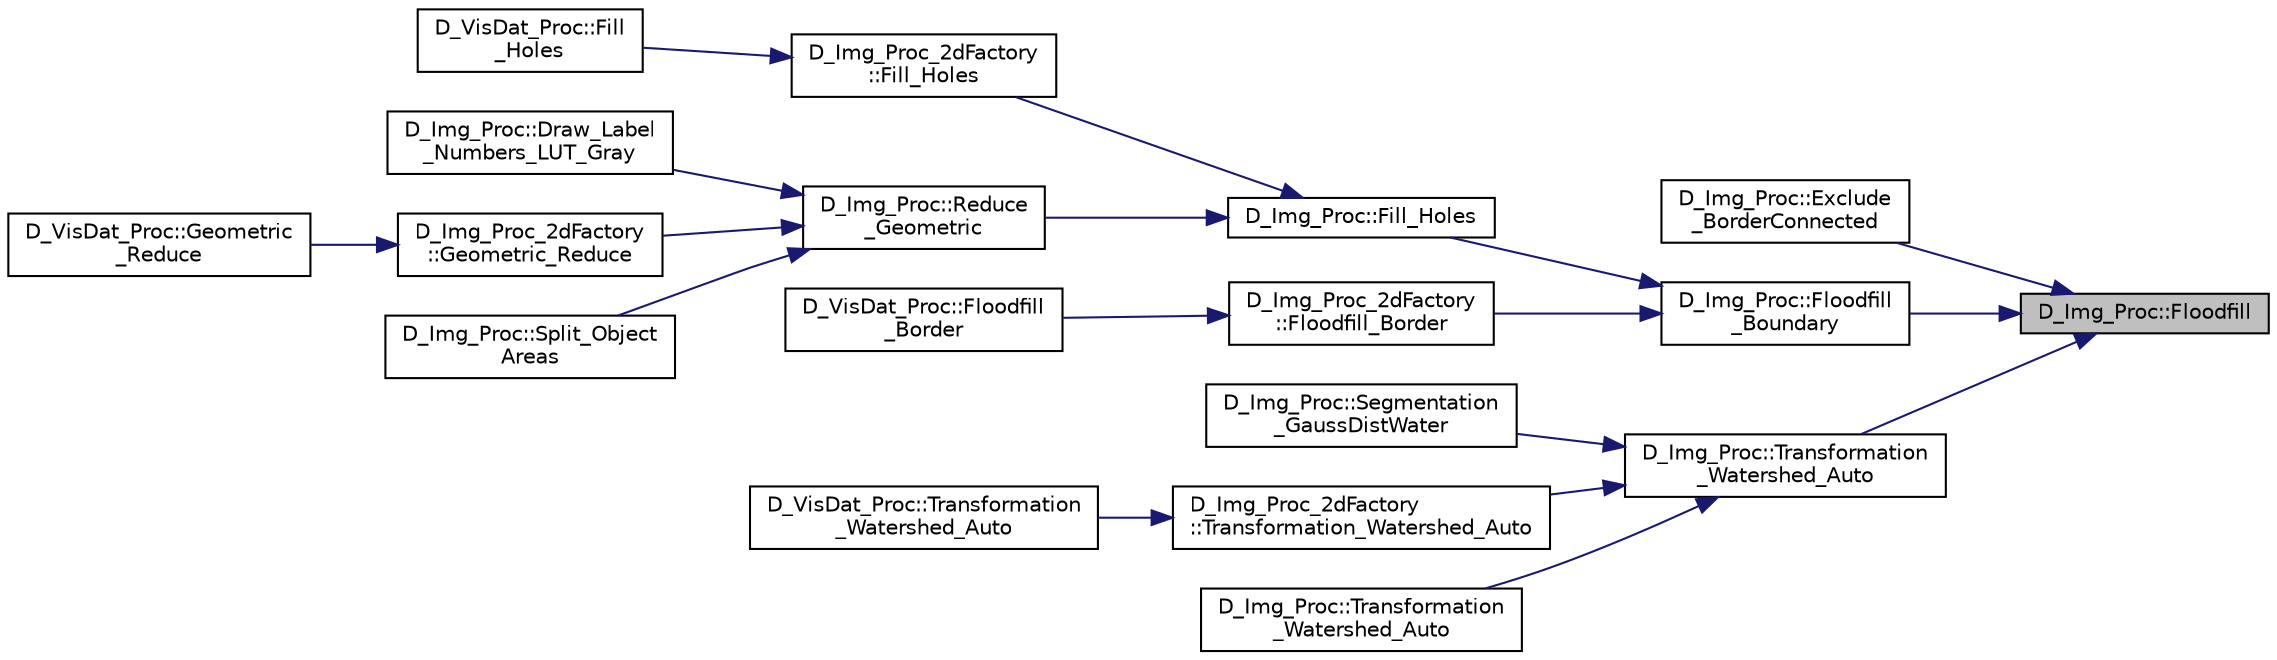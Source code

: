 digraph "D_Img_Proc::Floodfill"
{
 // LATEX_PDF_SIZE
  edge [fontname="Helvetica",fontsize="10",labelfontname="Helvetica",labelfontsize="10"];
  node [fontname="Helvetica",fontsize="10",shape=record];
  rankdir="RL";
  Node1 [label="D_Img_Proc::Floodfill",height=0.2,width=0.4,color="black", fillcolor="grey75", style="filled", fontcolor="black",tooltip=" "];
  Node1 -> Node2 [dir="back",color="midnightblue",fontsize="10",style="solid",fontname="Helvetica"];
  Node2 [label="D_Img_Proc::Exclude\l_BorderConnected",height=0.2,width=0.4,color="black", fillcolor="white", style="filled",URL="$class_d___img___proc.html#ad44d2c980c0c18d95328e680ed47ed0c",tooltip=" "];
  Node1 -> Node3 [dir="back",color="midnightblue",fontsize="10",style="solid",fontname="Helvetica"];
  Node3 [label="D_Img_Proc::Floodfill\l_Boundary",height=0.2,width=0.4,color="black", fillcolor="white", style="filled",URL="$class_d___img___proc.html#a530cd7a8040af81761aca214ca671694",tooltip=" "];
  Node3 -> Node4 [dir="back",color="midnightblue",fontsize="10",style="solid",fontname="Helvetica"];
  Node4 [label="D_Img_Proc::Fill_Holes",height=0.2,width=0.4,color="black", fillcolor="white", style="filled",URL="$class_d___img___proc.html#a6ab5ab8317fa82ebeb23544e2512b1a3",tooltip=" "];
  Node4 -> Node5 [dir="back",color="midnightblue",fontsize="10",style="solid",fontname="Helvetica"];
  Node5 [label="D_Img_Proc_2dFactory\l::Fill_Holes",height=0.2,width=0.4,color="black", fillcolor="white", style="filled",URL="$class_d___img___proc__2d_factory.html#a87645b862061ae3e61add50ecb69e6c7",tooltip=" "];
  Node5 -> Node6 [dir="back",color="midnightblue",fontsize="10",style="solid",fontname="Helvetica"];
  Node6 [label="D_VisDat_Proc::Fill\l_Holes",height=0.2,width=0.4,color="black", fillcolor="white", style="filled",URL="$class_d___vis_dat___proc.html#a5181a180b68e3b67f764ba4d8e981b0b",tooltip=" "];
  Node4 -> Node7 [dir="back",color="midnightblue",fontsize="10",style="solid",fontname="Helvetica"];
  Node7 [label="D_Img_Proc::Reduce\l_Geometric",height=0.2,width=0.4,color="black", fillcolor="white", style="filled",URL="$class_d___img___proc.html#af65dc229816da71c414ad09829e6afde",tooltip=" "];
  Node7 -> Node8 [dir="back",color="midnightblue",fontsize="10",style="solid",fontname="Helvetica"];
  Node8 [label="D_Img_Proc::Draw_Label\l_Numbers_LUT_Gray",height=0.2,width=0.4,color="black", fillcolor="white", style="filled",URL="$class_d___img___proc.html#a1e48e58dba425096cfc2be632d61ed20",tooltip=" "];
  Node7 -> Node9 [dir="back",color="midnightblue",fontsize="10",style="solid",fontname="Helvetica"];
  Node9 [label="D_Img_Proc_2dFactory\l::Geometric_Reduce",height=0.2,width=0.4,color="black", fillcolor="white", style="filled",URL="$class_d___img___proc__2d_factory.html#a95140720de8b0ff0b1908249502b8cf2",tooltip=" "];
  Node9 -> Node10 [dir="back",color="midnightblue",fontsize="10",style="solid",fontname="Helvetica"];
  Node10 [label="D_VisDat_Proc::Geometric\l_Reduce",height=0.2,width=0.4,color="black", fillcolor="white", style="filled",URL="$class_d___vis_dat___proc.html#a85bef15f8fb122612c5b3e9fa073637e",tooltip=" "];
  Node7 -> Node11 [dir="back",color="midnightblue",fontsize="10",style="solid",fontname="Helvetica"];
  Node11 [label="D_Img_Proc::Split_Object\lAreas",height=0.2,width=0.4,color="black", fillcolor="white", style="filled",URL="$class_d___img___proc.html#a4bb92090d205278a40f02e7645adc927",tooltip=" "];
  Node3 -> Node12 [dir="back",color="midnightblue",fontsize="10",style="solid",fontname="Helvetica"];
  Node12 [label="D_Img_Proc_2dFactory\l::Floodfill_Border",height=0.2,width=0.4,color="black", fillcolor="white", style="filled",URL="$class_d___img___proc__2d_factory.html#aca34acc2fe32c6a257a28f36d14bdeec",tooltip=" "];
  Node12 -> Node13 [dir="back",color="midnightblue",fontsize="10",style="solid",fontname="Helvetica"];
  Node13 [label="D_VisDat_Proc::Floodfill\l_Border",height=0.2,width=0.4,color="black", fillcolor="white", style="filled",URL="$class_d___vis_dat___proc.html#a6029c8dc7ef4e36067aeccbe588f8ada",tooltip=" "];
  Node1 -> Node14 [dir="back",color="midnightblue",fontsize="10",style="solid",fontname="Helvetica"];
  Node14 [label="D_Img_Proc::Transformation\l_Watershed_Auto",height=0.2,width=0.4,color="black", fillcolor="white", style="filled",URL="$class_d___img___proc.html#a9cb512850d61c1ac6e8e94d55902baa1",tooltip=" "];
  Node14 -> Node15 [dir="back",color="midnightblue",fontsize="10",style="solid",fontname="Helvetica"];
  Node15 [label="D_Img_Proc::Segmentation\l_GaussDistWater",height=0.2,width=0.4,color="black", fillcolor="white", style="filled",URL="$class_d___img___proc.html#a2de8fe9ac9782e100b26f51113347117",tooltip=" "];
  Node14 -> Node16 [dir="back",color="midnightblue",fontsize="10",style="solid",fontname="Helvetica"];
  Node16 [label="D_Img_Proc_2dFactory\l::Transformation_Watershed_Auto",height=0.2,width=0.4,color="black", fillcolor="white", style="filled",URL="$class_d___img___proc__2d_factory.html#a887b3287a46f781d98b2fe9292d31c83",tooltip=" "];
  Node16 -> Node17 [dir="back",color="midnightblue",fontsize="10",style="solid",fontname="Helvetica"];
  Node17 [label="D_VisDat_Proc::Transformation\l_Watershed_Auto",height=0.2,width=0.4,color="black", fillcolor="white", style="filled",URL="$class_d___vis_dat___proc.html#ab42ead4e9f3a96ed45ff1b984067dd5a",tooltip=" "];
  Node14 -> Node18 [dir="back",color="midnightblue",fontsize="10",style="solid",fontname="Helvetica"];
  Node18 [label="D_Img_Proc::Transformation\l_Watershed_Auto",height=0.2,width=0.4,color="black", fillcolor="white", style="filled",URL="$class_d___img___proc.html#a382b503db82dd103e24e49e7922d15d8",tooltip=" "];
}
